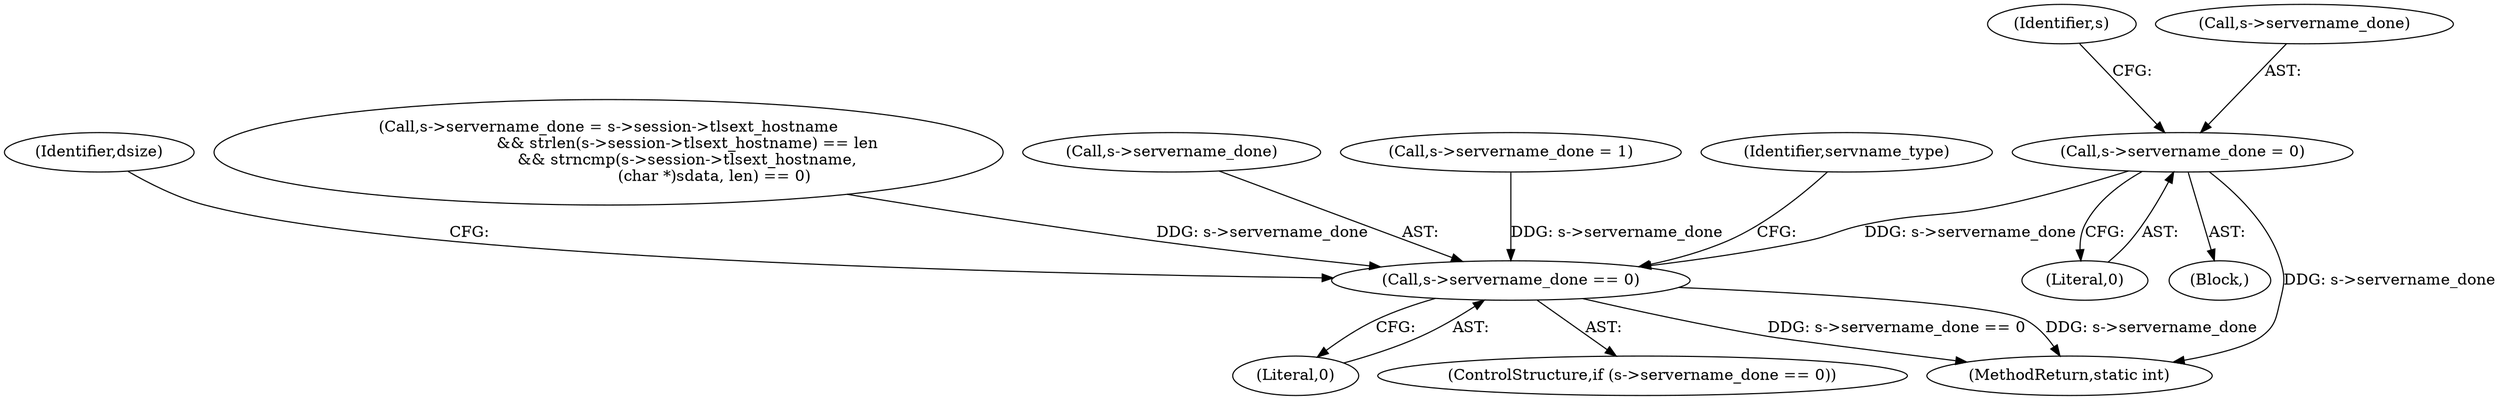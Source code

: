 digraph "0_openssl_a004e72b95835136d3f1ea90517f706c24c03da7_3@pointer" {
"1000134" [label="(Call,s->servername_done = 0)"];
"1000380" [label="(Call,s->servername_done == 0)"];
"1000520" [label="(Identifier,dsize)"];
"1000485" [label="(Call,s->servername_done = s->session->tlsext_hostname\n                                && strlen(s->session->tlsext_hostname) == len\n                                && strncmp(s->session->tlsext_hostname,\n                                           (char *)sdata, len) == 0)"];
"1000141" [label="(Identifier,s)"];
"1000381" [label="(Call,s->servername_done)"];
"1000479" [label="(Call,s->servername_done = 1)"];
"1000134" [label="(Call,s->servername_done = 0)"];
"1000135" [label="(Call,s->servername_done)"];
"1000138" [label="(Literal,0)"];
"1000384" [label="(Literal,0)"];
"1000379" [label="(ControlStructure,if (s->servername_done == 0))"];
"1000121" [label="(Block,)"];
"1000380" [label="(Call,s->servername_done == 0)"];
"1001399" [label="(MethodReturn,static int)"];
"1000386" [label="(Identifier,servname_type)"];
"1000134" -> "1000121"  [label="AST: "];
"1000134" -> "1000138"  [label="CFG: "];
"1000135" -> "1000134"  [label="AST: "];
"1000138" -> "1000134"  [label="AST: "];
"1000141" -> "1000134"  [label="CFG: "];
"1000134" -> "1001399"  [label="DDG: s->servername_done"];
"1000134" -> "1000380"  [label="DDG: s->servername_done"];
"1000380" -> "1000379"  [label="AST: "];
"1000380" -> "1000384"  [label="CFG: "];
"1000381" -> "1000380"  [label="AST: "];
"1000384" -> "1000380"  [label="AST: "];
"1000386" -> "1000380"  [label="CFG: "];
"1000520" -> "1000380"  [label="CFG: "];
"1000380" -> "1001399"  [label="DDG: s->servername_done == 0"];
"1000380" -> "1001399"  [label="DDG: s->servername_done"];
"1000485" -> "1000380"  [label="DDG: s->servername_done"];
"1000479" -> "1000380"  [label="DDG: s->servername_done"];
}
